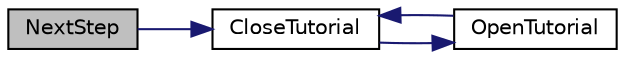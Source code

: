 digraph "NextStep"
{
 // INTERACTIVE_SVG=YES
 // LATEX_PDF_SIZE
  edge [fontname="Helvetica",fontsize="10",labelfontname="Helvetica",labelfontsize="10"];
  node [fontname="Helvetica",fontsize="10",shape=record];
  rankdir="LR";
  Node1 [label="NextStep",height=0.2,width=0.4,color="black", fillcolor="grey75", style="filled", fontcolor="black",tooltip="Jump to the next step of the tutorial"];
  Node1 -> Node2 [color="midnightblue",fontsize="10",style="solid",fontname="Helvetica"];
  Node2 [label="CloseTutorial",height=0.2,width=0.4,color="black", fillcolor="white", style="filled",URL="$class_mirage_x_r_1_1_tutorial_manager.html#aabcf7b1c517544d59b5f2bae63f220f2",tooltip="Tutorial is done and will not be shoen next time"];
  Node2 -> Node3 [color="midnightblue",fontsize="10",style="solid",fontname="Helvetica"];
  Node3 [label="OpenTutorial",height=0.2,width=0.4,color="black", fillcolor="white", style="filled",URL="$class_mirage_x_r_1_1_tutorial_manager.html#a18b7b390c0f5ab10eeef8b70b585a252",tooltip="Reset tutorial"];
  Node3 -> Node2 [color="midnightblue",fontsize="10",style="solid",fontname="Helvetica"];
}
